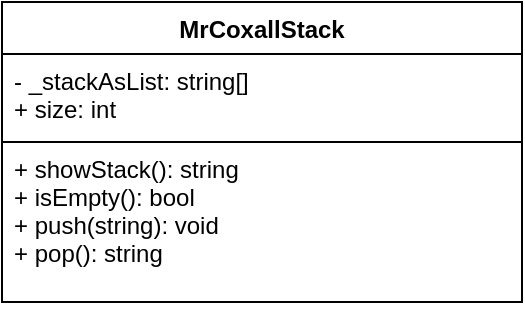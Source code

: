 <mxfile>
    <diagram id="Ore-z01oP8ZsQt43UHaB" name="Page-1">
        <mxGraphModel dx="1174" dy="820" grid="1" gridSize="10" guides="1" tooltips="1" connect="1" arrows="1" fold="1" page="1" pageScale="1" pageWidth="850" pageHeight="1100" math="0" shadow="0">
            <root>
                <mxCell id="0"/>
                <mxCell id="1" parent="0"/>
                <mxCell id="2" value="MrCoxallStack" style="swimlane;fontStyle=1;childLayout=stackLayout;horizontal=1;startSize=26;fillColor=none;horizontalStack=0;resizeParent=1;resizeParentMax=0;resizeLast=0;collapsible=1;marginBottom=0;" vertex="1" parent="1">
                    <mxGeometry x="300" y="300" width="260" height="150" as="geometry">
                        <mxRectangle x="300" y="300" width="120" height="30" as="alternateBounds"/>
                    </mxGeometry>
                </mxCell>
                <mxCell id="3" value="- _stackAsList: string[]&#10;+ size: int" style="text;strokeColor=none;fillColor=none;align=left;verticalAlign=top;spacingLeft=4;spacingRight=4;overflow=hidden;rotatable=0;points=[[0,0.5],[1,0.5]];portConstraint=eastwest;" vertex="1" parent="2">
                    <mxGeometry y="26" width="260" height="44" as="geometry"/>
                </mxCell>
                <mxCell id="5" value="+ showStack(): string&#10;+ isEmpty(): bool&#10;+ push(string): void&#10;+ pop(): string&#10;&#10;" style="text;strokeColor=default;fillColor=none;align=left;verticalAlign=top;spacingLeft=4;spacingRight=4;overflow=hidden;rotatable=0;points=[[0,0.5],[1,0.5]];portConstraint=eastwest;" vertex="1" parent="2">
                    <mxGeometry y="70" width="260" height="80" as="geometry"/>
                </mxCell>
            </root>
        </mxGraphModel>
    </diagram>
</mxfile>